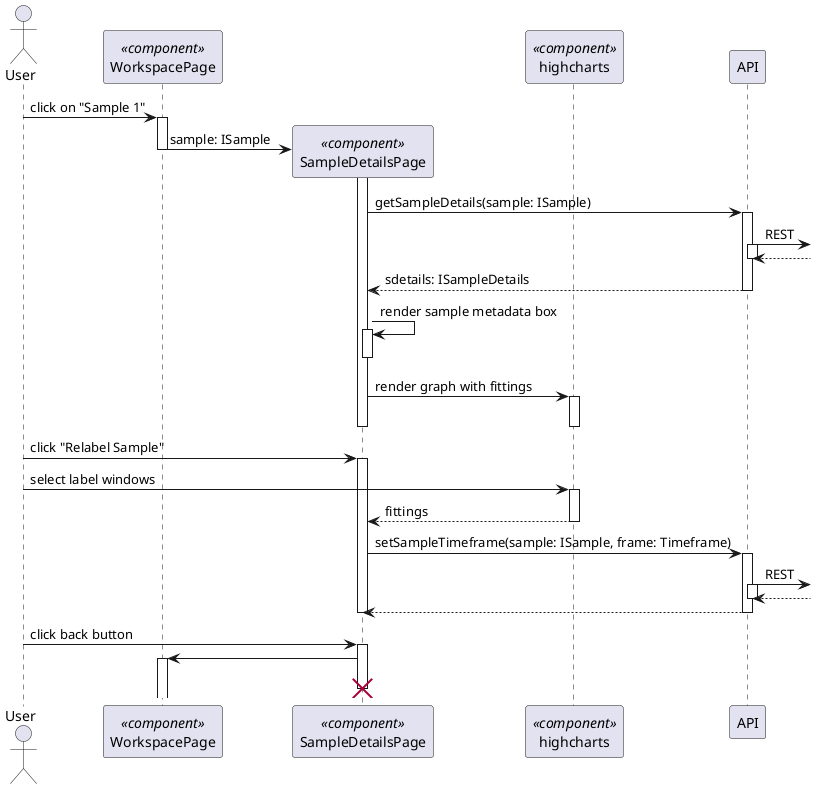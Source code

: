 @startuml Desktop Client - Create Workspace
autoactivate on

actor User as u
participant WorkspacePage as wp << component >>
participant SampleDetailsPage as sd << component >>
participant highcharts as h << component >>
participant API as api

u -> wp: click on "Sample 1"
wp -> sd **: sample: ISample
deactivate wp
activate sd
sd -> api: getSampleDetails(sample: ISample)
api ->]: REST
return
return sdetails: ISampleDetails
sd -> sd: render sample metadata box
deactivate
sd -> h: render graph with fittings
deactivate
deactivate

u -> sd: click "Relabel Sample"
u -> h: select label windows
h --> sd: fittings
deactivate h
sd -> api: setSampleTimeframe(sample: ISample, frame: Timeframe)
api ->]: REST
return
return
deactivate sd

u -> sd: click back button
sd -> wp
destroy sd

@enduml